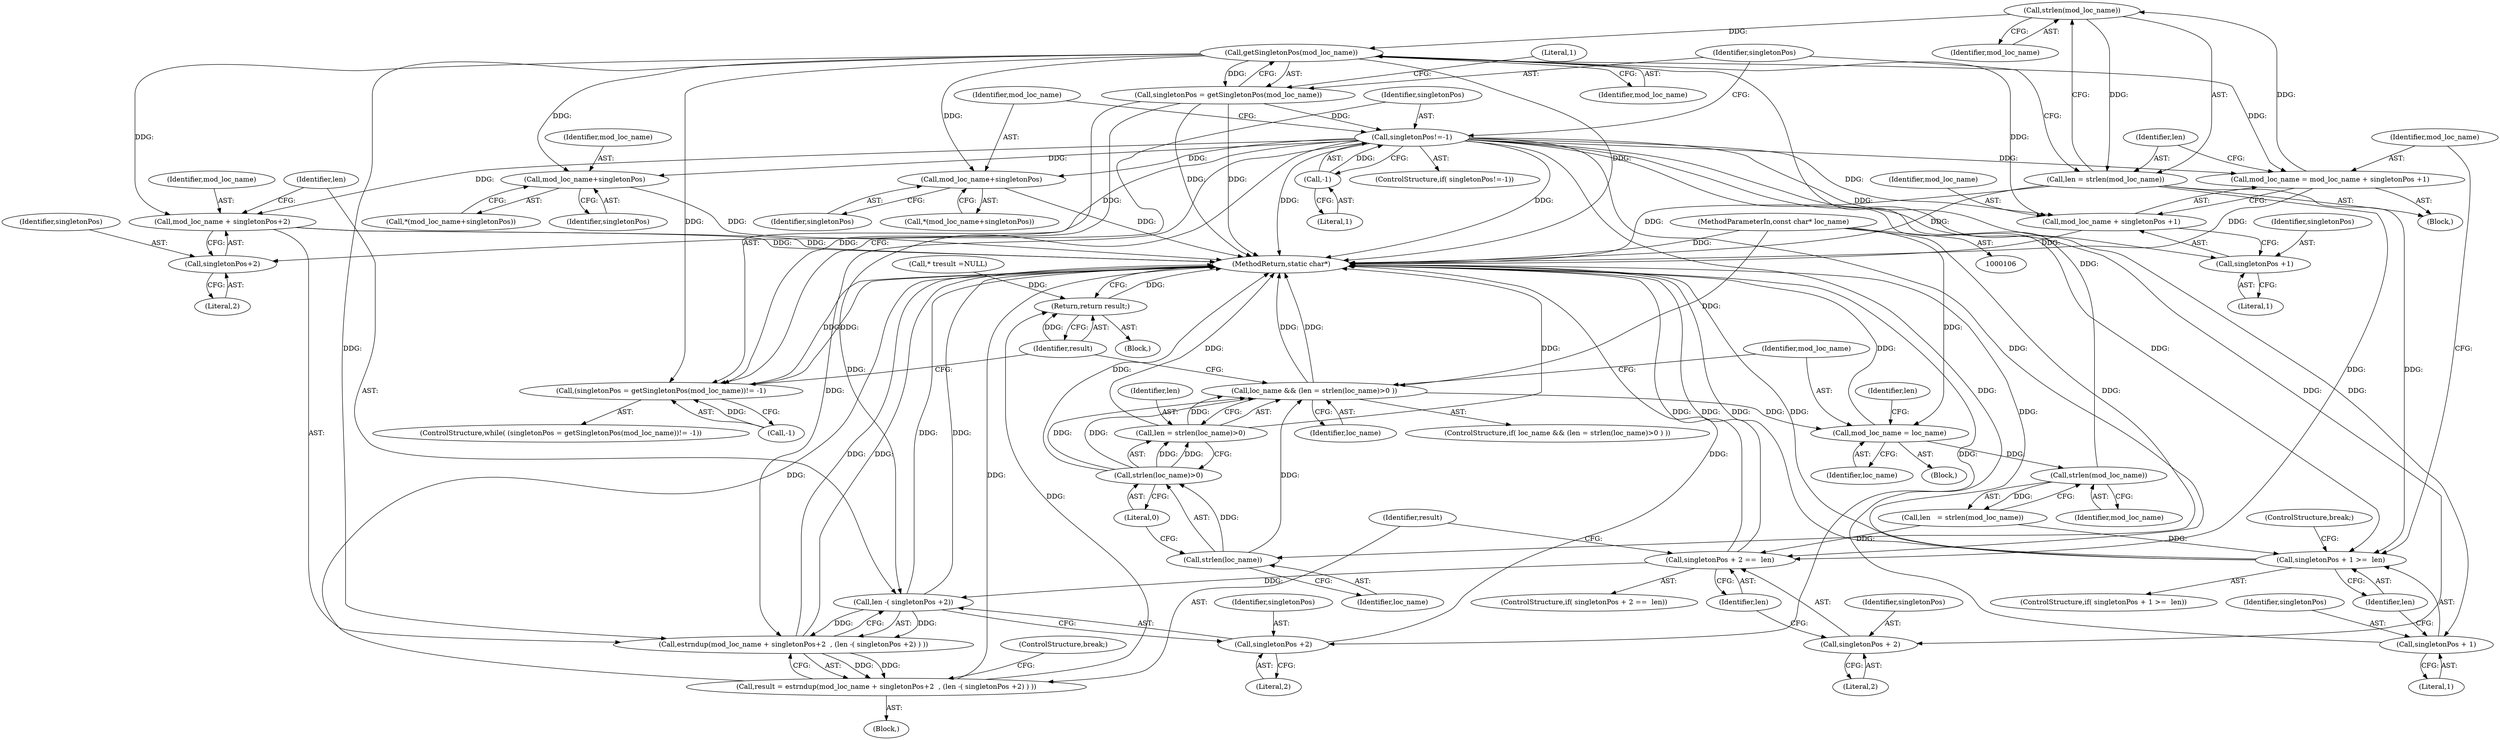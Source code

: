 digraph "0_php-src_97eff7eb57fc2320c267a949cffd622c38712484?w=1_24@API" {
"1000216" [label="(Call,strlen(mod_loc_name))"];
"1000207" [label="(Call,mod_loc_name = mod_loc_name + singletonPos +1)"];
"1000146" [label="(Call,getSingletonPos(mod_loc_name))"];
"1000216" [label="(Call,strlen(mod_loc_name))"];
"1000140" [label="(Call,strlen(mod_loc_name))"];
"1000135" [label="(Call,mod_loc_name = loc_name)"];
"1000126" [label="(Call,loc_name && (len = strlen(loc_name)>0 ))"];
"1000131" [label="(Call,strlen(loc_name))"];
"1000107" [label="(MethodParameterIn,const char* loc_name)"];
"1000128" [label="(Call,len = strlen(loc_name)>0)"];
"1000130" [label="(Call,strlen(loc_name)>0)"];
"1000152" [label="(Call,singletonPos!=-1)"];
"1000144" [label="(Call,singletonPos = getSingletonPos(mod_loc_name))"];
"1000154" [label="(Call,-1)"];
"1000143" [label="(Call,(singletonPos = getSingletonPos(mod_loc_name))!= -1)"];
"1000161" [label="(Call,mod_loc_name+singletonPos)"];
"1000167" [label="(Call,mod_loc_name+singletonPos)"];
"1000173" [label="(Call,singletonPos + 2 ==  len)"];
"1000189" [label="(Call,len -( singletonPos +2))"];
"1000183" [label="(Call,estrndup(mod_loc_name + singletonPos+2  , (len -( singletonPos +2) ) ))"];
"1000181" [label="(Call,result = estrndup(mod_loc_name + singletonPos+2  , (len -( singletonPos +2) ) ))"];
"1000218" [label="(Return,return result;)"];
"1000174" [label="(Call,singletonPos + 2)"];
"1000184" [label="(Call,mod_loc_name + singletonPos+2)"];
"1000186" [label="(Call,singletonPos+2)"];
"1000191" [label="(Call,singletonPos +2)"];
"1000198" [label="(Call,singletonPos + 1 >=  len)"];
"1000199" [label="(Call,singletonPos + 1)"];
"1000214" [label="(Call,len = strlen(mod_loc_name))"];
"1000209" [label="(Call,mod_loc_name + singletonPos +1)"];
"1000211" [label="(Call,singletonPos +1)"];
"1000204" [label="(ControlStructure,break;)"];
"1000110" [label="(Call,* \tresult =NULL)"];
"1000172" [label="(ControlStructure,if( singletonPos + 2 ==  len))"];
"1000132" [label="(Identifier,loc_name)"];
"1000130" [label="(Call,strlen(loc_name)>0)"];
"1000180" [label="(Block,)"];
"1000162" [label="(Identifier,mod_loc_name)"];
"1000194" [label="(ControlStructure,break;)"];
"1000219" [label="(Identifier,result)"];
"1000175" [label="(Identifier,singletonPos)"];
"1000215" [label="(Identifier,len)"];
"1000131" [label="(Call,strlen(loc_name))"];
"1000198" [label="(Call,singletonPos + 1 >=  len)"];
"1000137" [label="(Identifier,loc_name)"];
"1000176" [label="(Literal,2)"];
"1000212" [label="(Identifier,singletonPos)"];
"1000188" [label="(Literal,2)"];
"1000181" [label="(Call,result = estrndup(mod_loc_name + singletonPos+2  , (len -( singletonPos +2) ) ))"];
"1000154" [label="(Call,-1)"];
"1000182" [label="(Identifier,result)"];
"1000152" [label="(Call,singletonPos!=-1)"];
"1000207" [label="(Call,mod_loc_name = mod_loc_name + singletonPos +1)"];
"1000193" [label="(Literal,2)"];
"1000126" [label="(Call,loc_name && (len = strlen(loc_name)>0 ))"];
"1000151" [label="(ControlStructure,if( singletonPos!=-1))"];
"1000216" [label="(Call,strlen(mod_loc_name))"];
"1000147" [label="(Identifier,mod_loc_name)"];
"1000107" [label="(MethodParameterIn,const char* loc_name)"];
"1000148" [label="(Call,-1)"];
"1000145" [label="(Identifier,singletonPos)"];
"1000177" [label="(Identifier,len)"];
"1000146" [label="(Call,getSingletonPos(mod_loc_name))"];
"1000168" [label="(Identifier,mod_loc_name)"];
"1000220" [label="(MethodReturn,static char*)"];
"1000161" [label="(Call,mod_loc_name+singletonPos)"];
"1000133" [label="(Literal,0)"];
"1000149" [label="(Literal,1)"];
"1000139" [label="(Identifier,len)"];
"1000163" [label="(Identifier,singletonPos)"];
"1000155" [label="(Literal,1)"];
"1000108" [label="(Block,)"];
"1000125" [label="(ControlStructure,if( loc_name && (len = strlen(loc_name)>0 ) ))"];
"1000191" [label="(Call,singletonPos +2)"];
"1000192" [label="(Identifier,singletonPos)"];
"1000206" [label="(Block,)"];
"1000153" [label="(Identifier,singletonPos)"];
"1000187" [label="(Identifier,singletonPos)"];
"1000218" [label="(Return,return result;)"];
"1000140" [label="(Call,strlen(mod_loc_name))"];
"1000129" [label="(Identifier,len)"];
"1000135" [label="(Call,mod_loc_name = loc_name)"];
"1000209" [label="(Call,mod_loc_name + singletonPos +1)"];
"1000200" [label="(Identifier,singletonPos)"];
"1000214" [label="(Call,len = strlen(mod_loc_name))"];
"1000136" [label="(Identifier,mod_loc_name)"];
"1000197" [label="(ControlStructure,if( singletonPos + 1 >=  len))"];
"1000144" [label="(Call,singletonPos = getSingletonPos(mod_loc_name))"];
"1000184" [label="(Call,mod_loc_name + singletonPos+2)"];
"1000166" [label="(Call,*(mod_loc_name+singletonPos))"];
"1000143" [label="(Call,(singletonPos = getSingletonPos(mod_loc_name))!= -1)"];
"1000186" [label="(Call,singletonPos+2)"];
"1000128" [label="(Call,len = strlen(loc_name)>0)"];
"1000190" [label="(Identifier,len)"];
"1000160" [label="(Call,*(mod_loc_name+singletonPos))"];
"1000138" [label="(Call,len   = strlen(mod_loc_name))"];
"1000208" [label="(Identifier,mod_loc_name)"];
"1000185" [label="(Identifier,mod_loc_name)"];
"1000211" [label="(Call,singletonPos +1)"];
"1000183" [label="(Call,estrndup(mod_loc_name + singletonPos+2  , (len -( singletonPos +2) ) ))"];
"1000201" [label="(Literal,1)"];
"1000202" [label="(Identifier,len)"];
"1000169" [label="(Identifier,singletonPos)"];
"1000199" [label="(Call,singletonPos + 1)"];
"1000174" [label="(Call,singletonPos + 2)"];
"1000210" [label="(Identifier,mod_loc_name)"];
"1000142" [label="(ControlStructure,while( (singletonPos = getSingletonPos(mod_loc_name))!= -1))"];
"1000213" [label="(Literal,1)"];
"1000217" [label="(Identifier,mod_loc_name)"];
"1000127" [label="(Identifier,loc_name)"];
"1000141" [label="(Identifier,mod_loc_name)"];
"1000189" [label="(Call,len -( singletonPos +2))"];
"1000173" [label="(Call,singletonPos + 2 ==  len)"];
"1000167" [label="(Call,mod_loc_name+singletonPos)"];
"1000134" [label="(Block,)"];
"1000216" -> "1000214"  [label="AST: "];
"1000216" -> "1000217"  [label="CFG: "];
"1000217" -> "1000216"  [label="AST: "];
"1000214" -> "1000216"  [label="CFG: "];
"1000216" -> "1000146"  [label="DDG: "];
"1000216" -> "1000214"  [label="DDG: "];
"1000207" -> "1000216"  [label="DDG: "];
"1000207" -> "1000206"  [label="AST: "];
"1000207" -> "1000209"  [label="CFG: "];
"1000208" -> "1000207"  [label="AST: "];
"1000209" -> "1000207"  [label="AST: "];
"1000215" -> "1000207"  [label="CFG: "];
"1000207" -> "1000220"  [label="DDG: "];
"1000146" -> "1000207"  [label="DDG: "];
"1000152" -> "1000207"  [label="DDG: "];
"1000146" -> "1000144"  [label="AST: "];
"1000146" -> "1000147"  [label="CFG: "];
"1000147" -> "1000146"  [label="AST: "];
"1000144" -> "1000146"  [label="CFG: "];
"1000146" -> "1000220"  [label="DDG: "];
"1000146" -> "1000143"  [label="DDG: "];
"1000146" -> "1000144"  [label="DDG: "];
"1000140" -> "1000146"  [label="DDG: "];
"1000146" -> "1000161"  [label="DDG: "];
"1000146" -> "1000167"  [label="DDG: "];
"1000146" -> "1000183"  [label="DDG: "];
"1000146" -> "1000184"  [label="DDG: "];
"1000146" -> "1000209"  [label="DDG: "];
"1000140" -> "1000138"  [label="AST: "];
"1000140" -> "1000141"  [label="CFG: "];
"1000141" -> "1000140"  [label="AST: "];
"1000138" -> "1000140"  [label="CFG: "];
"1000140" -> "1000138"  [label="DDG: "];
"1000135" -> "1000140"  [label="DDG: "];
"1000135" -> "1000134"  [label="AST: "];
"1000135" -> "1000137"  [label="CFG: "];
"1000136" -> "1000135"  [label="AST: "];
"1000137" -> "1000135"  [label="AST: "];
"1000139" -> "1000135"  [label="CFG: "];
"1000135" -> "1000220"  [label="DDG: "];
"1000126" -> "1000135"  [label="DDG: "];
"1000107" -> "1000135"  [label="DDG: "];
"1000126" -> "1000125"  [label="AST: "];
"1000126" -> "1000127"  [label="CFG: "];
"1000126" -> "1000128"  [label="CFG: "];
"1000127" -> "1000126"  [label="AST: "];
"1000128" -> "1000126"  [label="AST: "];
"1000136" -> "1000126"  [label="CFG: "];
"1000219" -> "1000126"  [label="CFG: "];
"1000126" -> "1000220"  [label="DDG: "];
"1000126" -> "1000220"  [label="DDG: "];
"1000131" -> "1000126"  [label="DDG: "];
"1000107" -> "1000126"  [label="DDG: "];
"1000128" -> "1000126"  [label="DDG: "];
"1000130" -> "1000126"  [label="DDG: "];
"1000130" -> "1000126"  [label="DDG: "];
"1000131" -> "1000130"  [label="AST: "];
"1000131" -> "1000132"  [label="CFG: "];
"1000132" -> "1000131"  [label="AST: "];
"1000133" -> "1000131"  [label="CFG: "];
"1000131" -> "1000130"  [label="DDG: "];
"1000107" -> "1000131"  [label="DDG: "];
"1000107" -> "1000106"  [label="AST: "];
"1000107" -> "1000220"  [label="DDG: "];
"1000128" -> "1000130"  [label="CFG: "];
"1000129" -> "1000128"  [label="AST: "];
"1000130" -> "1000128"  [label="AST: "];
"1000128" -> "1000220"  [label="DDG: "];
"1000128" -> "1000220"  [label="DDG: "];
"1000130" -> "1000128"  [label="DDG: "];
"1000130" -> "1000128"  [label="DDG: "];
"1000130" -> "1000133"  [label="CFG: "];
"1000133" -> "1000130"  [label="AST: "];
"1000130" -> "1000220"  [label="DDG: "];
"1000152" -> "1000151"  [label="AST: "];
"1000152" -> "1000154"  [label="CFG: "];
"1000153" -> "1000152"  [label="AST: "];
"1000154" -> "1000152"  [label="AST: "];
"1000145" -> "1000152"  [label="CFG: "];
"1000162" -> "1000152"  [label="CFG: "];
"1000152" -> "1000220"  [label="DDG: "];
"1000152" -> "1000220"  [label="DDG: "];
"1000144" -> "1000152"  [label="DDG: "];
"1000154" -> "1000152"  [label="DDG: "];
"1000152" -> "1000161"  [label="DDG: "];
"1000152" -> "1000167"  [label="DDG: "];
"1000152" -> "1000173"  [label="DDG: "];
"1000152" -> "1000174"  [label="DDG: "];
"1000152" -> "1000183"  [label="DDG: "];
"1000152" -> "1000184"  [label="DDG: "];
"1000152" -> "1000186"  [label="DDG: "];
"1000152" -> "1000189"  [label="DDG: "];
"1000152" -> "1000191"  [label="DDG: "];
"1000152" -> "1000198"  [label="DDG: "];
"1000152" -> "1000199"  [label="DDG: "];
"1000152" -> "1000209"  [label="DDG: "];
"1000152" -> "1000211"  [label="DDG: "];
"1000144" -> "1000143"  [label="AST: "];
"1000145" -> "1000144"  [label="AST: "];
"1000149" -> "1000144"  [label="CFG: "];
"1000144" -> "1000220"  [label="DDG: "];
"1000144" -> "1000220"  [label="DDG: "];
"1000144" -> "1000143"  [label="DDG: "];
"1000154" -> "1000155"  [label="CFG: "];
"1000155" -> "1000154"  [label="AST: "];
"1000143" -> "1000142"  [label="AST: "];
"1000143" -> "1000148"  [label="CFG: "];
"1000148" -> "1000143"  [label="AST: "];
"1000153" -> "1000143"  [label="CFG: "];
"1000219" -> "1000143"  [label="CFG: "];
"1000143" -> "1000220"  [label="DDG: "];
"1000143" -> "1000220"  [label="DDG: "];
"1000148" -> "1000143"  [label="DDG: "];
"1000161" -> "1000160"  [label="AST: "];
"1000161" -> "1000163"  [label="CFG: "];
"1000162" -> "1000161"  [label="AST: "];
"1000163" -> "1000161"  [label="AST: "];
"1000160" -> "1000161"  [label="CFG: "];
"1000161" -> "1000220"  [label="DDG: "];
"1000167" -> "1000166"  [label="AST: "];
"1000167" -> "1000169"  [label="CFG: "];
"1000168" -> "1000167"  [label="AST: "];
"1000169" -> "1000167"  [label="AST: "];
"1000166" -> "1000167"  [label="CFG: "];
"1000167" -> "1000220"  [label="DDG: "];
"1000173" -> "1000172"  [label="AST: "];
"1000173" -> "1000177"  [label="CFG: "];
"1000174" -> "1000173"  [label="AST: "];
"1000177" -> "1000173"  [label="AST: "];
"1000182" -> "1000173"  [label="CFG: "];
"1000173" -> "1000220"  [label="DDG: "];
"1000173" -> "1000220"  [label="DDG: "];
"1000138" -> "1000173"  [label="DDG: "];
"1000214" -> "1000173"  [label="DDG: "];
"1000173" -> "1000189"  [label="DDG: "];
"1000189" -> "1000183"  [label="AST: "];
"1000189" -> "1000191"  [label="CFG: "];
"1000190" -> "1000189"  [label="AST: "];
"1000191" -> "1000189"  [label="AST: "];
"1000183" -> "1000189"  [label="CFG: "];
"1000189" -> "1000220"  [label="DDG: "];
"1000189" -> "1000220"  [label="DDG: "];
"1000189" -> "1000183"  [label="DDG: "];
"1000189" -> "1000183"  [label="DDG: "];
"1000183" -> "1000181"  [label="AST: "];
"1000184" -> "1000183"  [label="AST: "];
"1000181" -> "1000183"  [label="CFG: "];
"1000183" -> "1000220"  [label="DDG: "];
"1000183" -> "1000220"  [label="DDG: "];
"1000183" -> "1000181"  [label="DDG: "];
"1000183" -> "1000181"  [label="DDG: "];
"1000181" -> "1000180"  [label="AST: "];
"1000182" -> "1000181"  [label="AST: "];
"1000194" -> "1000181"  [label="CFG: "];
"1000181" -> "1000220"  [label="DDG: "];
"1000181" -> "1000220"  [label="DDG: "];
"1000181" -> "1000218"  [label="DDG: "];
"1000218" -> "1000108"  [label="AST: "];
"1000218" -> "1000219"  [label="CFG: "];
"1000219" -> "1000218"  [label="AST: "];
"1000220" -> "1000218"  [label="CFG: "];
"1000218" -> "1000220"  [label="DDG: "];
"1000219" -> "1000218"  [label="DDG: "];
"1000110" -> "1000218"  [label="DDG: "];
"1000174" -> "1000176"  [label="CFG: "];
"1000175" -> "1000174"  [label="AST: "];
"1000176" -> "1000174"  [label="AST: "];
"1000177" -> "1000174"  [label="CFG: "];
"1000184" -> "1000186"  [label="CFG: "];
"1000185" -> "1000184"  [label="AST: "];
"1000186" -> "1000184"  [label="AST: "];
"1000190" -> "1000184"  [label="CFG: "];
"1000184" -> "1000220"  [label="DDG: "];
"1000184" -> "1000220"  [label="DDG: "];
"1000186" -> "1000188"  [label="CFG: "];
"1000187" -> "1000186"  [label="AST: "];
"1000188" -> "1000186"  [label="AST: "];
"1000191" -> "1000193"  [label="CFG: "];
"1000192" -> "1000191"  [label="AST: "];
"1000193" -> "1000191"  [label="AST: "];
"1000191" -> "1000220"  [label="DDG: "];
"1000198" -> "1000197"  [label="AST: "];
"1000198" -> "1000202"  [label="CFG: "];
"1000199" -> "1000198"  [label="AST: "];
"1000202" -> "1000198"  [label="AST: "];
"1000204" -> "1000198"  [label="CFG: "];
"1000208" -> "1000198"  [label="CFG: "];
"1000198" -> "1000220"  [label="DDG: "];
"1000198" -> "1000220"  [label="DDG: "];
"1000198" -> "1000220"  [label="DDG: "];
"1000138" -> "1000198"  [label="DDG: "];
"1000214" -> "1000198"  [label="DDG: "];
"1000199" -> "1000201"  [label="CFG: "];
"1000200" -> "1000199"  [label="AST: "];
"1000201" -> "1000199"  [label="AST: "];
"1000202" -> "1000199"  [label="CFG: "];
"1000199" -> "1000220"  [label="DDG: "];
"1000214" -> "1000206"  [label="AST: "];
"1000215" -> "1000214"  [label="AST: "];
"1000145" -> "1000214"  [label="CFG: "];
"1000214" -> "1000220"  [label="DDG: "];
"1000214" -> "1000220"  [label="DDG: "];
"1000209" -> "1000211"  [label="CFG: "];
"1000210" -> "1000209"  [label="AST: "];
"1000211" -> "1000209"  [label="AST: "];
"1000209" -> "1000220"  [label="DDG: "];
"1000211" -> "1000213"  [label="CFG: "];
"1000212" -> "1000211"  [label="AST: "];
"1000213" -> "1000211"  [label="AST: "];
}

